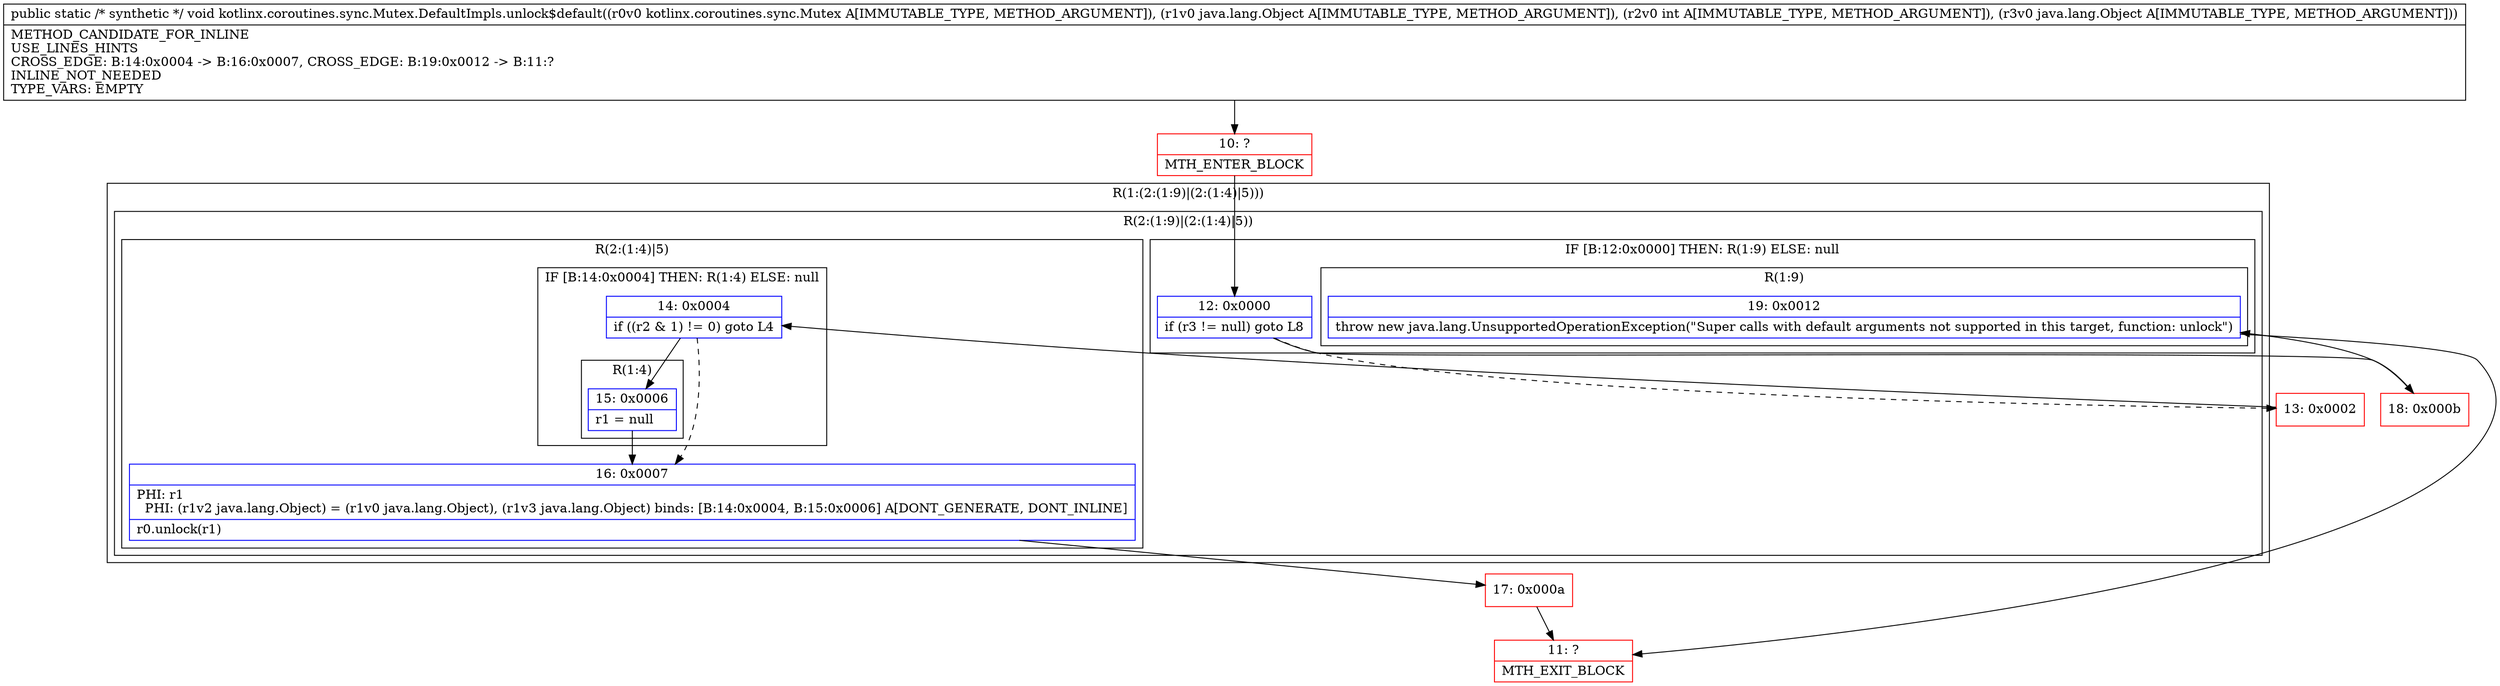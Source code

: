 digraph "CFG forkotlinx.coroutines.sync.Mutex.DefaultImpls.unlock$default(Lkotlinx\/coroutines\/sync\/Mutex;Ljava\/lang\/Object;ILjava\/lang\/Object;)V" {
subgraph cluster_Region_1733236611 {
label = "R(1:(2:(1:9)|(2:(1:4)|5)))";
node [shape=record,color=blue];
subgraph cluster_Region_899109396 {
label = "R(2:(1:9)|(2:(1:4)|5))";
node [shape=record,color=blue];
subgraph cluster_IfRegion_2018250878 {
label = "IF [B:12:0x0000] THEN: R(1:9) ELSE: null";
node [shape=record,color=blue];
Node_12 [shape=record,label="{12\:\ 0x0000|if (r3 != null) goto L8\l}"];
subgraph cluster_Region_888396785 {
label = "R(1:9)";
node [shape=record,color=blue];
Node_19 [shape=record,label="{19\:\ 0x0012|throw new java.lang.UnsupportedOperationException(\"Super calls with default arguments not supported in this target, function: unlock\")\l}"];
}
}
subgraph cluster_Region_723464675 {
label = "R(2:(1:4)|5)";
node [shape=record,color=blue];
subgraph cluster_IfRegion_605540710 {
label = "IF [B:14:0x0004] THEN: R(1:4) ELSE: null";
node [shape=record,color=blue];
Node_14 [shape=record,label="{14\:\ 0x0004|if ((r2 & 1) != 0) goto L4\l}"];
subgraph cluster_Region_1010887290 {
label = "R(1:4)";
node [shape=record,color=blue];
Node_15 [shape=record,label="{15\:\ 0x0006|r1 = null\l}"];
}
}
Node_16 [shape=record,label="{16\:\ 0x0007|PHI: r1 \l  PHI: (r1v2 java.lang.Object) = (r1v0 java.lang.Object), (r1v3 java.lang.Object) binds: [B:14:0x0004, B:15:0x0006] A[DONT_GENERATE, DONT_INLINE]\l|r0.unlock(r1)\l}"];
}
}
}
Node_10 [shape=record,color=red,label="{10\:\ ?|MTH_ENTER_BLOCK\l}"];
Node_13 [shape=record,color=red,label="{13\:\ 0x0002}"];
Node_17 [shape=record,color=red,label="{17\:\ 0x000a}"];
Node_11 [shape=record,color=red,label="{11\:\ ?|MTH_EXIT_BLOCK\l}"];
Node_18 [shape=record,color=red,label="{18\:\ 0x000b}"];
MethodNode[shape=record,label="{public static \/* synthetic *\/ void kotlinx.coroutines.sync.Mutex.DefaultImpls.unlock$default((r0v0 kotlinx.coroutines.sync.Mutex A[IMMUTABLE_TYPE, METHOD_ARGUMENT]), (r1v0 java.lang.Object A[IMMUTABLE_TYPE, METHOD_ARGUMENT]), (r2v0 int A[IMMUTABLE_TYPE, METHOD_ARGUMENT]), (r3v0 java.lang.Object A[IMMUTABLE_TYPE, METHOD_ARGUMENT]))  | METHOD_CANDIDATE_FOR_INLINE\lUSE_LINES_HINTS\lCROSS_EDGE: B:14:0x0004 \-\> B:16:0x0007, CROSS_EDGE: B:19:0x0012 \-\> B:11:?\lINLINE_NOT_NEEDED\lTYPE_VARS: EMPTY\l}"];
MethodNode -> Node_10;Node_12 -> Node_13[style=dashed];
Node_12 -> Node_18;
Node_19 -> Node_11;
Node_14 -> Node_15;
Node_14 -> Node_16[style=dashed];
Node_15 -> Node_16;
Node_16 -> Node_17;
Node_10 -> Node_12;
Node_13 -> Node_14;
Node_17 -> Node_11;
Node_18 -> Node_19;
}

